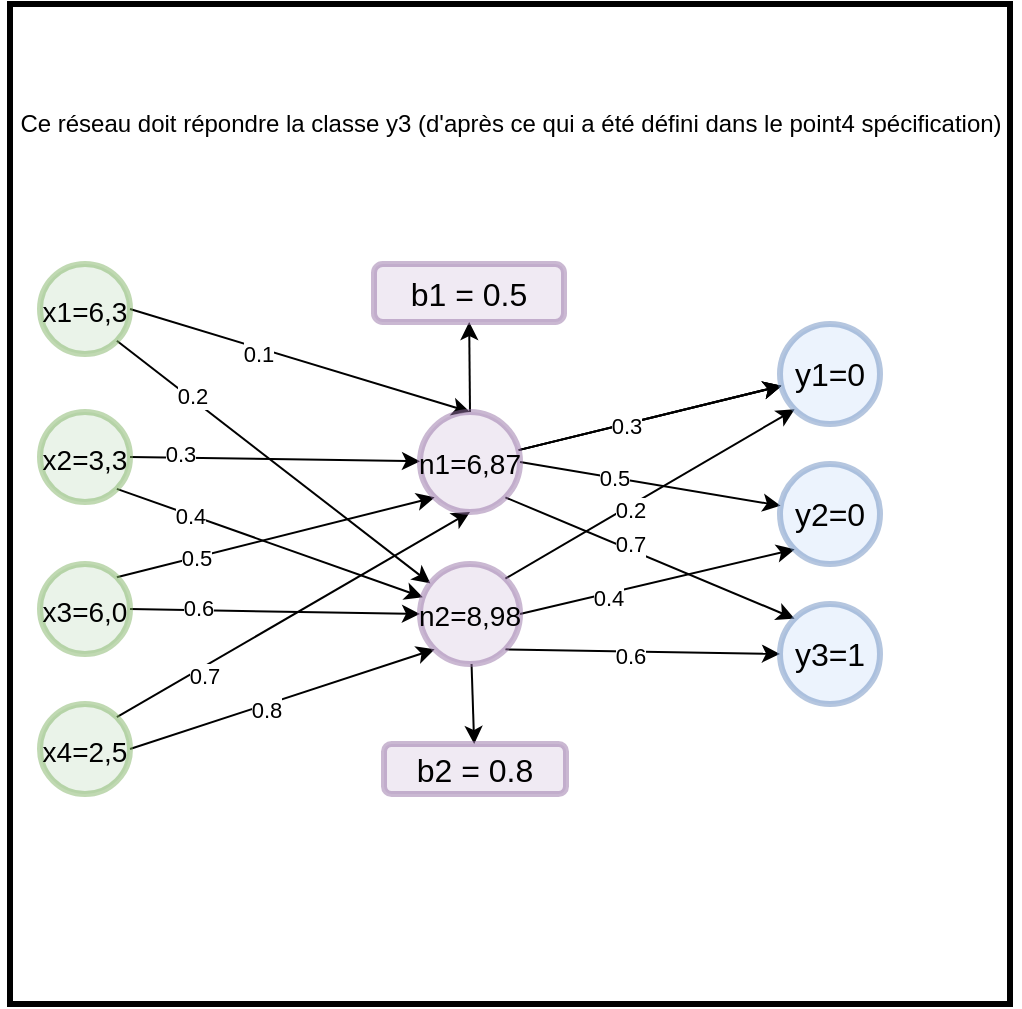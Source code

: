 <mxfile version="14.6.1" type="github">
  <diagram id="3228e29e-7158-1315-38df-8450db1d8a1d" name="Page-1">
    <mxGraphModel dx="830" dy="620" grid="1" gridSize="10" guides="1" tooltips="1" connect="1" arrows="1" fold="1" page="1" pageScale="1" pageWidth="1169" pageHeight="827" background="#ffffff" math="0" shadow="0">
      <root>
        <mxCell id="0" />
        <mxCell id="1" parent="0" />
        <mxCell id="NYHRDjAUSOSZJgKs4fI2-21706" value="" style="whiteSpace=wrap;html=1;aspect=fixed;strokeWidth=3;" vertex="1" parent="1">
          <mxGeometry x="275" y="210" width="500" height="500" as="geometry" />
        </mxCell>
        <mxCell id="NYHRDjAUSOSZJgKs4fI2-21664" style="edgeStyle=none;rounded=0;orthogonalLoop=1;jettySize=auto;html=1;exitX=1;exitY=0.5;exitDx=0;exitDy=0;entryX=0.5;entryY=0;entryDx=0;entryDy=0;" edge="1" parent="1" source="21643" target="NYHRDjAUSOSZJgKs4fI2-21660">
          <mxGeometry relative="1" as="geometry" />
        </mxCell>
        <mxCell id="NYHRDjAUSOSZJgKs4fI2-21687" value="0.1" style="edgeLabel;html=1;align=center;verticalAlign=middle;resizable=0;points=[];" vertex="1" connectable="0" parent="NYHRDjAUSOSZJgKs4fI2-21664">
          <mxGeometry x="-0.237" y="-3" relative="1" as="geometry">
            <mxPoint as="offset" />
          </mxGeometry>
        </mxCell>
        <mxCell id="NYHRDjAUSOSZJgKs4fI2-21665" style="edgeStyle=none;rounded=0;orthogonalLoop=1;jettySize=auto;html=1;exitX=1;exitY=1;exitDx=0;exitDy=0;" edge="1" parent="1" source="21643" target="NYHRDjAUSOSZJgKs4fI2-21662">
          <mxGeometry relative="1" as="geometry" />
        </mxCell>
        <mxCell id="NYHRDjAUSOSZJgKs4fI2-21688" value="0.2" style="edgeLabel;html=1;align=center;verticalAlign=middle;resizable=0;points=[];" vertex="1" connectable="0" parent="NYHRDjAUSOSZJgKs4fI2-21665">
          <mxGeometry x="-0.53" y="1" relative="1" as="geometry">
            <mxPoint as="offset" />
          </mxGeometry>
        </mxCell>
        <mxCell id="21643" value="&lt;font style=&quot;font-size: 14px&quot;&gt;x1=6,3&lt;/font&gt;" style="ellipse;whiteSpace=wrap;html=1;aspect=fixed;rounded=1;shadow=0;glass=0;labelBackgroundColor=none;strokeColor=#82b366;strokeWidth=3;fillColor=#d5e8d4;fontFamily=Helvetica;fontSize=16;align=center;opacity=50;spacing=15;" parent="1" vertex="1">
          <mxGeometry x="290" y="340" width="45" height="45" as="geometry" />
        </mxCell>
        <mxCell id="NYHRDjAUSOSZJgKs4fI2-21666" style="edgeStyle=none;rounded=0;orthogonalLoop=1;jettySize=auto;html=1;exitX=1;exitY=0.5;exitDx=0;exitDy=0;" edge="1" parent="1" source="NYHRDjAUSOSZJgKs4fI2-21652" target="NYHRDjAUSOSZJgKs4fI2-21660">
          <mxGeometry relative="1" as="geometry" />
        </mxCell>
        <mxCell id="NYHRDjAUSOSZJgKs4fI2-21689" value="0.3" style="edgeLabel;html=1;align=center;verticalAlign=middle;resizable=0;points=[];" vertex="1" connectable="0" parent="NYHRDjAUSOSZJgKs4fI2-21666">
          <mxGeometry x="-0.656" y="2" relative="1" as="geometry">
            <mxPoint as="offset" />
          </mxGeometry>
        </mxCell>
        <mxCell id="NYHRDjAUSOSZJgKs4fI2-21667" style="edgeStyle=none;rounded=0;orthogonalLoop=1;jettySize=auto;html=1;exitX=1;exitY=1;exitDx=0;exitDy=0;" edge="1" parent="1" source="NYHRDjAUSOSZJgKs4fI2-21652" target="NYHRDjAUSOSZJgKs4fI2-21662">
          <mxGeometry relative="1" as="geometry" />
        </mxCell>
        <mxCell id="NYHRDjAUSOSZJgKs4fI2-21690" value="0.4" style="edgeLabel;html=1;align=center;verticalAlign=middle;resizable=0;points=[];" vertex="1" connectable="0" parent="NYHRDjAUSOSZJgKs4fI2-21667">
          <mxGeometry x="-0.523" relative="1" as="geometry">
            <mxPoint as="offset" />
          </mxGeometry>
        </mxCell>
        <mxCell id="NYHRDjAUSOSZJgKs4fI2-21652" value="&lt;font style=&quot;font-size: 14px&quot;&gt;x2=3,3&lt;/font&gt;" style="ellipse;whiteSpace=wrap;html=1;aspect=fixed;rounded=1;shadow=0;glass=0;labelBackgroundColor=none;strokeColor=#82b366;strokeWidth=3;fillColor=#d5e8d4;fontFamily=Helvetica;fontSize=16;align=center;opacity=50;spacing=15;" vertex="1" parent="1">
          <mxGeometry x="290" y="414" width="45" height="45" as="geometry" />
        </mxCell>
        <mxCell id="NYHRDjAUSOSZJgKs4fI2-21668" style="edgeStyle=none;rounded=0;orthogonalLoop=1;jettySize=auto;html=1;exitX=1;exitY=0.5;exitDx=0;exitDy=0;entryX=0;entryY=0.5;entryDx=0;entryDy=0;" edge="1" parent="1" source="NYHRDjAUSOSZJgKs4fI2-21656" target="NYHRDjAUSOSZJgKs4fI2-21662">
          <mxGeometry relative="1" as="geometry" />
        </mxCell>
        <mxCell id="NYHRDjAUSOSZJgKs4fI2-21692" value="0.6" style="edgeLabel;html=1;align=center;verticalAlign=middle;resizable=0;points=[];" vertex="1" connectable="0" parent="NYHRDjAUSOSZJgKs4fI2-21668">
          <mxGeometry x="-0.531" y="1" relative="1" as="geometry">
            <mxPoint as="offset" />
          </mxGeometry>
        </mxCell>
        <mxCell id="NYHRDjAUSOSZJgKs4fI2-21669" style="edgeStyle=none;rounded=0;orthogonalLoop=1;jettySize=auto;html=1;exitX=1;exitY=0;exitDx=0;exitDy=0;entryX=0;entryY=1;entryDx=0;entryDy=0;" edge="1" parent="1" source="NYHRDjAUSOSZJgKs4fI2-21656" target="NYHRDjAUSOSZJgKs4fI2-21660">
          <mxGeometry relative="1" as="geometry" />
        </mxCell>
        <mxCell id="NYHRDjAUSOSZJgKs4fI2-21691" value="0.5" style="edgeLabel;html=1;align=center;verticalAlign=middle;resizable=0;points=[];" vertex="1" connectable="0" parent="NYHRDjAUSOSZJgKs4fI2-21669">
          <mxGeometry x="-0.503" relative="1" as="geometry">
            <mxPoint as="offset" />
          </mxGeometry>
        </mxCell>
        <mxCell id="NYHRDjAUSOSZJgKs4fI2-21656" value="&lt;font style=&quot;font-size: 14px&quot;&gt;x3=6,0&lt;/font&gt;" style="ellipse;whiteSpace=wrap;html=1;aspect=fixed;rounded=1;shadow=0;glass=0;labelBackgroundColor=none;strokeColor=#82b366;strokeWidth=3;fillColor=#d5e8d4;fontFamily=Helvetica;fontSize=16;align=center;opacity=50;spacing=15;" vertex="1" parent="1">
          <mxGeometry x="290" y="490" width="45" height="45" as="geometry" />
        </mxCell>
        <mxCell id="NYHRDjAUSOSZJgKs4fI2-21671" style="edgeStyle=none;rounded=0;orthogonalLoop=1;jettySize=auto;html=1;exitX=1;exitY=0.5;exitDx=0;exitDy=0;entryX=0;entryY=1;entryDx=0;entryDy=0;" edge="1" parent="1" source="NYHRDjAUSOSZJgKs4fI2-21658" target="NYHRDjAUSOSZJgKs4fI2-21662">
          <mxGeometry relative="1" as="geometry" />
        </mxCell>
        <mxCell id="NYHRDjAUSOSZJgKs4fI2-21694" value="0.8" style="edgeLabel;html=1;align=center;verticalAlign=middle;resizable=0;points=[];" vertex="1" connectable="0" parent="NYHRDjAUSOSZJgKs4fI2-21671">
          <mxGeometry x="-0.114" y="-2" relative="1" as="geometry">
            <mxPoint as="offset" />
          </mxGeometry>
        </mxCell>
        <mxCell id="NYHRDjAUSOSZJgKs4fI2-21672" style="edgeStyle=none;rounded=0;orthogonalLoop=1;jettySize=auto;html=1;exitX=1;exitY=0;exitDx=0;exitDy=0;entryX=0.5;entryY=1;entryDx=0;entryDy=0;" edge="1" parent="1" source="NYHRDjAUSOSZJgKs4fI2-21658" target="NYHRDjAUSOSZJgKs4fI2-21660">
          <mxGeometry relative="1" as="geometry" />
        </mxCell>
        <mxCell id="NYHRDjAUSOSZJgKs4fI2-21693" value="0.7" style="edgeLabel;html=1;align=center;verticalAlign=middle;resizable=0;points=[];" vertex="1" connectable="0" parent="NYHRDjAUSOSZJgKs4fI2-21672">
          <mxGeometry x="-0.53" y="-4" relative="1" as="geometry">
            <mxPoint as="offset" />
          </mxGeometry>
        </mxCell>
        <mxCell id="NYHRDjAUSOSZJgKs4fI2-21658" value="&lt;font style=&quot;font-size: 14px&quot;&gt;x4=2,5&lt;/font&gt;" style="ellipse;whiteSpace=wrap;html=1;aspect=fixed;rounded=1;shadow=0;glass=0;labelBackgroundColor=none;strokeColor=#82b366;strokeWidth=3;fillColor=#d5e8d4;fontFamily=Helvetica;fontSize=16;align=center;opacity=50;spacing=15;" vertex="1" parent="1">
          <mxGeometry x="290" y="560" width="45" height="45" as="geometry" />
        </mxCell>
        <mxCell id="NYHRDjAUSOSZJgKs4fI2-21674" value="" style="edgeStyle=none;rounded=0;orthogonalLoop=1;jettySize=auto;html=1;" edge="1" parent="1" source="NYHRDjAUSOSZJgKs4fI2-21660" target="NYHRDjAUSOSZJgKs4fI2-21673">
          <mxGeometry relative="1" as="geometry" />
        </mxCell>
        <mxCell id="NYHRDjAUSOSZJgKs4fI2-21675" value="" style="edgeStyle=none;rounded=0;orthogonalLoop=1;jettySize=auto;html=1;" edge="1" parent="1" source="NYHRDjAUSOSZJgKs4fI2-21660" target="NYHRDjAUSOSZJgKs4fI2-21673">
          <mxGeometry relative="1" as="geometry" />
        </mxCell>
        <mxCell id="NYHRDjAUSOSZJgKs4fI2-21676" value="" style="edgeStyle=none;rounded=0;orthogonalLoop=1;jettySize=auto;html=1;" edge="1" parent="1" source="NYHRDjAUSOSZJgKs4fI2-21660" target="NYHRDjAUSOSZJgKs4fI2-21673">
          <mxGeometry relative="1" as="geometry" />
        </mxCell>
        <mxCell id="NYHRDjAUSOSZJgKs4fI2-21695" value="0.3" style="edgeLabel;html=1;align=center;verticalAlign=middle;resizable=0;points=[];" vertex="1" connectable="0" parent="NYHRDjAUSOSZJgKs4fI2-21676">
          <mxGeometry x="-0.186" y="-1" relative="1" as="geometry">
            <mxPoint as="offset" />
          </mxGeometry>
        </mxCell>
        <mxCell id="NYHRDjAUSOSZJgKs4fI2-21682" style="edgeStyle=none;rounded=0;orthogonalLoop=1;jettySize=auto;html=1;exitX=1;exitY=0.5;exitDx=0;exitDy=0;" edge="1" parent="1" source="NYHRDjAUSOSZJgKs4fI2-21660" target="NYHRDjAUSOSZJgKs4fI2-21680">
          <mxGeometry relative="1" as="geometry" />
        </mxCell>
        <mxCell id="NYHRDjAUSOSZJgKs4fI2-21696" value="0.5" style="edgeLabel;html=1;align=center;verticalAlign=middle;resizable=0;points=[];" vertex="1" connectable="0" parent="NYHRDjAUSOSZJgKs4fI2-21682">
          <mxGeometry x="-0.279" relative="1" as="geometry">
            <mxPoint as="offset" />
          </mxGeometry>
        </mxCell>
        <mxCell id="NYHRDjAUSOSZJgKs4fI2-21683" style="edgeStyle=none;rounded=0;orthogonalLoop=1;jettySize=auto;html=1;exitX=1;exitY=1;exitDx=0;exitDy=0;entryX=0;entryY=0;entryDx=0;entryDy=0;" edge="1" parent="1" source="NYHRDjAUSOSZJgKs4fI2-21660" target="NYHRDjAUSOSZJgKs4fI2-21677">
          <mxGeometry relative="1" as="geometry" />
        </mxCell>
        <mxCell id="NYHRDjAUSOSZJgKs4fI2-21697" value="0.7" style="edgeLabel;html=1;align=center;verticalAlign=middle;resizable=0;points=[];" vertex="1" connectable="0" parent="NYHRDjAUSOSZJgKs4fI2-21683">
          <mxGeometry x="-0.085" relative="1" as="geometry">
            <mxPoint x="-4" y="-5" as="offset" />
          </mxGeometry>
        </mxCell>
        <mxCell id="NYHRDjAUSOSZJgKs4fI2-21702" value="" style="edgeStyle=none;rounded=0;orthogonalLoop=1;jettySize=auto;html=1;" edge="1" parent="1" source="NYHRDjAUSOSZJgKs4fI2-21660" target="NYHRDjAUSOSZJgKs4fI2-21701">
          <mxGeometry relative="1" as="geometry" />
        </mxCell>
        <mxCell id="NYHRDjAUSOSZJgKs4fI2-21660" value="&lt;font style=&quot;font-size: 14px&quot;&gt;n1=6,87&lt;/font&gt;" style="ellipse;whiteSpace=wrap;html=1;aspect=fixed;rounded=1;shadow=0;glass=0;labelBackgroundColor=none;strokeColor=#9673a6;strokeWidth=3;fillColor=#e1d5e7;fontFamily=Helvetica;fontSize=16;align=center;opacity=50;spacing=15;" vertex="1" parent="1">
          <mxGeometry x="480" y="414" width="50" height="50" as="geometry" />
        </mxCell>
        <mxCell id="NYHRDjAUSOSZJgKs4fI2-21684" style="edgeStyle=none;rounded=0;orthogonalLoop=1;jettySize=auto;html=1;exitX=1;exitY=1;exitDx=0;exitDy=0;entryX=0;entryY=0.5;entryDx=0;entryDy=0;" edge="1" parent="1" source="NYHRDjAUSOSZJgKs4fI2-21662" target="NYHRDjAUSOSZJgKs4fI2-21677">
          <mxGeometry relative="1" as="geometry" />
        </mxCell>
        <mxCell id="NYHRDjAUSOSZJgKs4fI2-21700" value="0.6" style="edgeLabel;html=1;align=center;verticalAlign=middle;resizable=0;points=[];" vertex="1" connectable="0" parent="NYHRDjAUSOSZJgKs4fI2-21684">
          <mxGeometry x="-0.092" y="-2" relative="1" as="geometry">
            <mxPoint as="offset" />
          </mxGeometry>
        </mxCell>
        <mxCell id="NYHRDjAUSOSZJgKs4fI2-21685" style="edgeStyle=none;rounded=0;orthogonalLoop=1;jettySize=auto;html=1;exitX=1;exitY=0.5;exitDx=0;exitDy=0;entryX=0;entryY=1;entryDx=0;entryDy=0;" edge="1" parent="1" source="NYHRDjAUSOSZJgKs4fI2-21662" target="NYHRDjAUSOSZJgKs4fI2-21680">
          <mxGeometry relative="1" as="geometry" />
        </mxCell>
        <mxCell id="NYHRDjAUSOSZJgKs4fI2-21699" value="0.4" style="edgeLabel;html=1;align=center;verticalAlign=middle;resizable=0;points=[];" vertex="1" connectable="0" parent="NYHRDjAUSOSZJgKs4fI2-21685">
          <mxGeometry x="-0.367" y="-2" relative="1" as="geometry">
            <mxPoint as="offset" />
          </mxGeometry>
        </mxCell>
        <mxCell id="NYHRDjAUSOSZJgKs4fI2-21686" style="edgeStyle=none;rounded=0;orthogonalLoop=1;jettySize=auto;html=1;exitX=1;exitY=0;exitDx=0;exitDy=0;entryX=0;entryY=1;entryDx=0;entryDy=0;" edge="1" parent="1" source="NYHRDjAUSOSZJgKs4fI2-21662" target="NYHRDjAUSOSZJgKs4fI2-21673">
          <mxGeometry relative="1" as="geometry" />
        </mxCell>
        <mxCell id="NYHRDjAUSOSZJgKs4fI2-21698" value="0.2" style="edgeLabel;html=1;align=center;verticalAlign=middle;resizable=0;points=[];" vertex="1" connectable="0" parent="NYHRDjAUSOSZJgKs4fI2-21686">
          <mxGeometry x="-0.151" y="-2" relative="1" as="geometry">
            <mxPoint as="offset" />
          </mxGeometry>
        </mxCell>
        <mxCell id="NYHRDjAUSOSZJgKs4fI2-21704" value="" style="edgeStyle=none;rounded=0;orthogonalLoop=1;jettySize=auto;html=1;" edge="1" parent="1" source="NYHRDjAUSOSZJgKs4fI2-21662" target="NYHRDjAUSOSZJgKs4fI2-21703">
          <mxGeometry relative="1" as="geometry" />
        </mxCell>
        <mxCell id="NYHRDjAUSOSZJgKs4fI2-21662" value="&lt;font style=&quot;font-size: 14px&quot;&gt;n2=8,98&lt;/font&gt;" style="ellipse;whiteSpace=wrap;html=1;aspect=fixed;rounded=1;shadow=0;glass=0;labelBackgroundColor=none;strokeColor=#9673a6;strokeWidth=3;fillColor=#e1d5e7;fontFamily=Helvetica;fontSize=16;align=center;opacity=50;spacing=15;" vertex="1" parent="1">
          <mxGeometry x="480" y="490" width="50" height="50" as="geometry" />
        </mxCell>
        <mxCell id="NYHRDjAUSOSZJgKs4fI2-21673" value="y1=0" style="ellipse;whiteSpace=wrap;html=1;aspect=fixed;rounded=1;shadow=0;glass=0;labelBackgroundColor=none;strokeColor=#6c8ebf;strokeWidth=3;fillColor=#dae8fc;fontFamily=Helvetica;fontSize=16;align=center;opacity=50;spacing=15;" vertex="1" parent="1">
          <mxGeometry x="660" y="370" width="50" height="50" as="geometry" />
        </mxCell>
        <mxCell id="NYHRDjAUSOSZJgKs4fI2-21677" value="y3=1" style="ellipse;whiteSpace=wrap;html=1;aspect=fixed;rounded=1;shadow=0;glass=0;labelBackgroundColor=none;strokeColor=#6c8ebf;strokeWidth=3;fillColor=#dae8fc;fontFamily=Helvetica;fontSize=16;align=center;opacity=50;spacing=15;" vertex="1" parent="1">
          <mxGeometry x="660" y="510" width="50" height="50" as="geometry" />
        </mxCell>
        <mxCell id="NYHRDjAUSOSZJgKs4fI2-21680" value="y2=0" style="ellipse;whiteSpace=wrap;html=1;aspect=fixed;rounded=1;shadow=0;glass=0;labelBackgroundColor=none;strokeColor=#6c8ebf;strokeWidth=3;fillColor=#dae8fc;fontFamily=Helvetica;fontSize=16;align=center;opacity=50;spacing=15;" vertex="1" parent="1">
          <mxGeometry x="660" y="440" width="50" height="50" as="geometry" />
        </mxCell>
        <mxCell id="NYHRDjAUSOSZJgKs4fI2-21701" value="b1 = 0.5" style="whiteSpace=wrap;html=1;rounded=1;shadow=0;fontSize=16;strokeColor=#9673a6;strokeWidth=3;fillColor=#e1d5e7;glass=0;opacity=50;spacing=15;" vertex="1" parent="1">
          <mxGeometry x="457" y="340" width="95" height="29" as="geometry" />
        </mxCell>
        <mxCell id="NYHRDjAUSOSZJgKs4fI2-21703" value="b2 = 0.8" style="whiteSpace=wrap;html=1;rounded=1;shadow=0;fontSize=16;strokeColor=#9673a6;strokeWidth=3;fillColor=#e1d5e7;glass=0;opacity=50;spacing=15;" vertex="1" parent="1">
          <mxGeometry x="462" y="580" width="91" height="25" as="geometry" />
        </mxCell>
        <mxCell id="NYHRDjAUSOSZJgKs4fI2-21705" value="Ce réseau doit répondre la classe y3 (d&#39;après ce qui a été défini dans le point4 spécification)" style="text;html=1;align=center;verticalAlign=middle;resizable=0;points=[];autosize=1;strokeColor=none;" vertex="1" parent="1">
          <mxGeometry x="270" y="260" width="510" height="20" as="geometry" />
        </mxCell>
      </root>
    </mxGraphModel>
  </diagram>
</mxfile>
